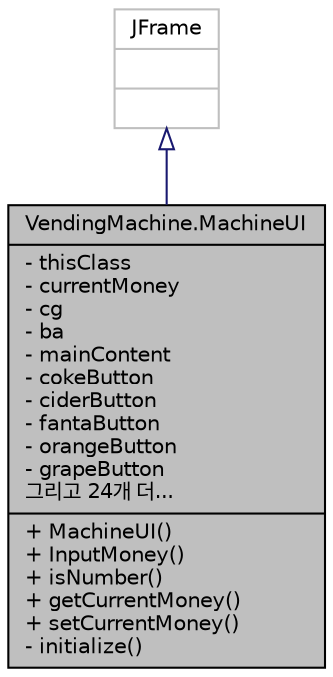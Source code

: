 digraph "VendingMachine.MachineUI"
{
  edge [fontname="Helvetica",fontsize="10",labelfontname="Helvetica",labelfontsize="10"];
  node [fontname="Helvetica",fontsize="10",shape=record];
  Node1 [label="{VendingMachine.MachineUI\n|- thisClass\l- currentMoney\l- cg\l- ba\l- mainContent\l- cokeButton\l- ciderButton\l- fantaButton\l- orangeButton\l- grapeButton\l그리고 24개 더...\l|+ MachineUI()\l+ InputMoney()\l+ isNumber()\l+ getCurrentMoney()\l+ setCurrentMoney()\l- initialize()\l}",height=0.2,width=0.4,color="black", fillcolor="grey75", style="filled", fontcolor="black"];
  Node2 -> Node1 [dir="back",color="midnightblue",fontsize="10",style="solid",arrowtail="onormal",fontname="Helvetica"];
  Node2 [label="{JFrame\n||}",height=0.2,width=0.4,color="grey75", fillcolor="white", style="filled"];
}

